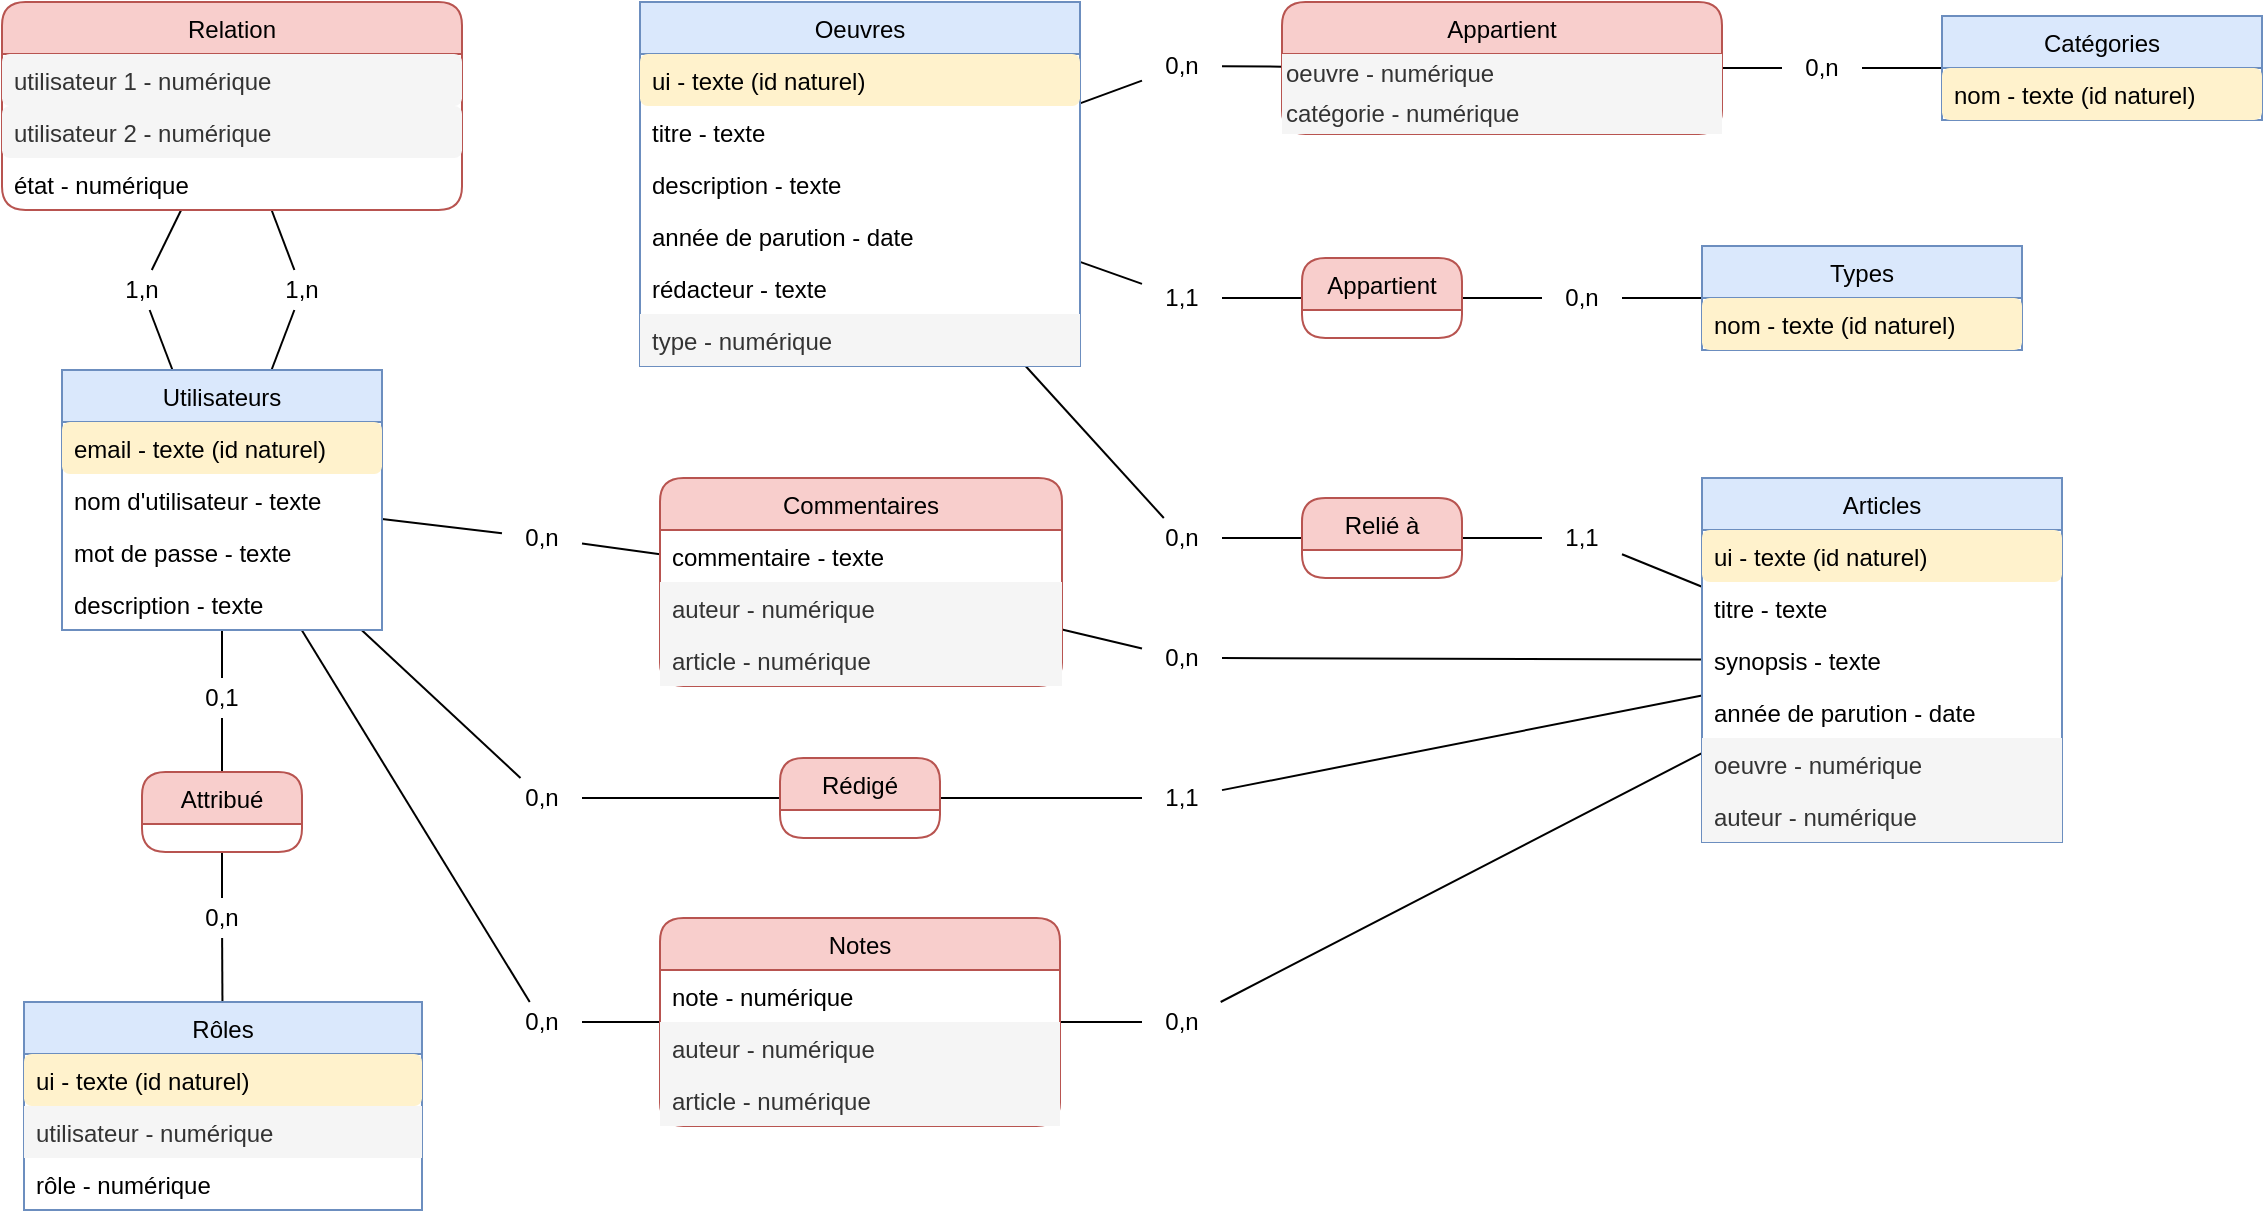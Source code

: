 <mxfile version="12.9.9" type="device"><diagram id="rgYqjdOzjrFk8tCGsVnQ" name="Page-1"><mxGraphModel dx="1278" dy="948" grid="1" gridSize="10" guides="1" tooltips="1" connect="1" arrows="1" fold="1" page="1" pageScale="1" pageWidth="1169" pageHeight="827" math="0" shadow="0"><root><mxCell id="0"/><mxCell id="1" parent="0"/><mxCell id="88NDeCI2T-r8Wqjc7Tor-28" value="" style="endArrow=none;html=1;noEdgeStyle=1;" parent="1" source="88NDeCI2T-r8Wqjc7Tor-127" target="88NDeCI2T-r8Wqjc7Tor-65" edge="1"><mxGeometry width="50" height="50" relative="1" as="geometry"><mxPoint x="620" y="425.5" as="sourcePoint"/><mxPoint x="670" y="375.5" as="targetPoint"/></mxGeometry></mxCell><mxCell id="88NDeCI2T-r8Wqjc7Tor-29" value="" style="endArrow=none;html=1;noEdgeStyle=1;" parent="1" source="88NDeCI2T-r8Wqjc7Tor-123" target="88NDeCI2T-r8Wqjc7Tor-69" edge="1"><mxGeometry width="50" height="50" relative="1" as="geometry"><mxPoint x="770" y="290.25" as="sourcePoint"/><mxPoint x="930" y="309.75" as="targetPoint"/></mxGeometry></mxCell><mxCell id="88NDeCI2T-r8Wqjc7Tor-30" value="" style="endArrow=none;html=1;noEdgeStyle=1;" parent="1" source="88NDeCI2T-r8Wqjc7Tor-117" target="88NDeCI2T-r8Wqjc7Tor-35" edge="1"><mxGeometry width="50" height="50" relative="1" as="geometry"><mxPoint x="750" y="435.25" as="sourcePoint"/><mxPoint x="840" y="660" as="targetPoint"/></mxGeometry></mxCell><mxCell id="88NDeCI2T-r8Wqjc7Tor-38" value="" style="endArrow=none;html=1;noEdgeStyle=1;" parent="1" source="88NDeCI2T-r8Wqjc7Tor-119" target="88NDeCI2T-r8Wqjc7Tor-35" edge="1"><mxGeometry width="50" height="50" relative="1" as="geometry"><mxPoint x="690" y="561.1" as="sourcePoint"/><mxPoint x="750.458" y="521.5" as="targetPoint"/></mxGeometry></mxCell><mxCell id="88NDeCI2T-r8Wqjc7Tor-41" value="" style="endArrow=none;html=1;noEdgeStyle=1;" parent="1" source="88NDeCI2T-r8Wqjc7Tor-105" target="88NDeCI2T-r8Wqjc7Tor-20" edge="1"><mxGeometry width="50" height="50" relative="1" as="geometry"><mxPoint x="550" y="674.171" as="sourcePoint"/><mxPoint x="326.78" y="489" as="targetPoint"/></mxGeometry></mxCell><mxCell id="88NDeCI2T-r8Wqjc7Tor-42" value="" style="endArrow=none;html=1;noEdgeStyle=1;" parent="1" source="88NDeCI2T-r8Wqjc7Tor-109" target="88NDeCI2T-r8Wqjc7Tor-72" edge="1"><mxGeometry width="50" height="50" relative="1" as="geometry"><mxPoint x="201.08" y="469" as="sourcePoint"/><mxPoint x="208.92" y="515.0" as="targetPoint"/></mxGeometry></mxCell><mxCell id="88NDeCI2T-r8Wqjc7Tor-59" value="" style="endArrow=none;html=1;noEdgeStyle=1;" parent="1" source="88NDeCI2T-r8Wqjc7Tor-89" target="88NDeCI2T-r8Wqjc7Tor-85" edge="1"><mxGeometry width="50" height="50" relative="1" as="geometry"><mxPoint x="270" y="369.0" as="sourcePoint"/><mxPoint x="190" y="373" as="targetPoint"/></mxGeometry></mxCell><mxCell id="88NDeCI2T-r8Wqjc7Tor-68" value="" style="endArrow=none;html=1;noEdgeStyle=1;" parent="1" source="88NDeCI2T-r8Wqjc7Tor-129" target="88NDeCI2T-r8Wqjc7Tor-65" edge="1"><mxGeometry width="50" height="50" relative="1" as="geometry"><mxPoint x="770" y="240.9" as="sourcePoint"/><mxPoint x="850" y="201.3" as="targetPoint"/></mxGeometry></mxCell><mxCell id="88NDeCI2T-r8Wqjc7Tor-71" value="" style="endArrow=none;html=1;noEdgeStyle=1;" parent="1" source="88NDeCI2T-r8Wqjc7Tor-125" target="88NDeCI2T-r8Wqjc7Tor-69" edge="1"><mxGeometry width="50" height="50" relative="1" as="geometry"><mxPoint x="770" y="280.5" as="sourcePoint"/><mxPoint x="850" y="280.5" as="targetPoint"/></mxGeometry></mxCell><mxCell id="88NDeCI2T-r8Wqjc7Tor-74" value="" style="endArrow=none;html=1;noEdgeStyle=1;" parent="1" source="88NDeCI2T-r8Wqjc7Tor-111" target="88NDeCI2T-r8Wqjc7Tor-72" edge="1"><mxGeometry width="50" height="50" relative="1" as="geometry"><mxPoint x="422.5" y="430" as="sourcePoint"/><mxPoint x="457.0" y="499.0" as="targetPoint"/></mxGeometry></mxCell><mxCell id="88NDeCI2T-r8Wqjc7Tor-80" value="" style="endArrow=none;html=1;noEdgeStyle=1;" parent="1" source="88NDeCI2T-r8Wqjc7Tor-115" target="88NDeCI2T-r8Wqjc7Tor-2" edge="1"><mxGeometry width="50" height="50" relative="1" as="geometry"><mxPoint x="550" y="684.0" as="sourcePoint"/><mxPoint x="490" y="729" as="targetPoint"/></mxGeometry></mxCell><mxCell id="88NDeCI2T-r8Wqjc7Tor-83" value="" style="endArrow=none;html=1;noEdgeStyle=1;" parent="1" source="88NDeCI2T-r8Wqjc7Tor-95" target="88NDeCI2T-r8Wqjc7Tor-13" edge="1"><mxGeometry width="50" height="50" relative="1" as="geometry"><mxPoint x="310" y="427" as="sourcePoint"/><mxPoint x="520.625" y="404" as="targetPoint"/></mxGeometry></mxCell><mxCell id="88NDeCI2T-r8Wqjc7Tor-87" value="" style="endArrow=none;html=1;noEdgeStyle=1;" parent="1" source="88NDeCI2T-r8Wqjc7Tor-91" target="88NDeCI2T-r8Wqjc7Tor-85" edge="1"><mxGeometry width="50" height="50" relative="1" as="geometry"><mxPoint x="292.123" y="430" as="sourcePoint"/><mxPoint x="243.151" y="485" as="targetPoint"/></mxGeometry></mxCell><mxCell id="88NDeCI2T-r8Wqjc7Tor-89" value="0,1" style="text;html=1;strokeColor=none;fillColor=none;align=center;verticalAlign=middle;whiteSpace=wrap;rounded=0;" parent="1" vertex="1"><mxGeometry x="720" y="780" width="40" height="20" as="geometry"/></mxCell><mxCell id="88NDeCI2T-r8Wqjc7Tor-90" value="" style="endArrow=none;html=1;noEdgeStyle=1;" parent="1" source="e8f-kxlMk1hAoLejaDmh-24" target="88NDeCI2T-r8Wqjc7Tor-89" edge="1"><mxGeometry width="50" height="50" relative="1" as="geometry"><mxPoint x="260" y="371" as="sourcePoint"/><mxPoint x="180" y="387.0" as="targetPoint"/></mxGeometry></mxCell><mxCell id="88NDeCI2T-r8Wqjc7Tor-91" value="0,n" style="text;html=1;strokeColor=none;fillColor=none;align=center;verticalAlign=middle;whiteSpace=wrap;rounded=0;" parent="1" vertex="1"><mxGeometry x="720" y="890" width="40" height="20" as="geometry"/></mxCell><mxCell id="88NDeCI2T-r8Wqjc7Tor-92" value="" style="endArrow=none;html=1;noEdgeStyle=1;" parent="1" source="88NDeCI2T-r8Wqjc7Tor-54" target="88NDeCI2T-r8Wqjc7Tor-91" edge="1"><mxGeometry width="50" height="50" relative="1" as="geometry"><mxPoint x="20" y="410.6" as="sourcePoint"/><mxPoint x="100" y="400.2" as="targetPoint"/></mxGeometry></mxCell><mxCell id="88NDeCI2T-r8Wqjc7Tor-95" value="0,n" style="text;html=1;strokeColor=none;fillColor=none;align=center;verticalAlign=middle;whiteSpace=wrap;rounded=0;" parent="1" vertex="1"><mxGeometry x="880" y="700" width="40" height="20" as="geometry"/></mxCell><mxCell id="88NDeCI2T-r8Wqjc7Tor-96" value="" style="endArrow=none;html=1;noEdgeStyle=1;" parent="1" source="e8f-kxlMk1hAoLejaDmh-24" target="88NDeCI2T-r8Wqjc7Tor-95" edge="1"><mxGeometry width="50" height="50" relative="1" as="geometry"><mxPoint x="300" y="307.0" as="sourcePoint"/><mxPoint x="220" y="259.0" as="targetPoint"/></mxGeometry></mxCell><mxCell id="88NDeCI2T-r8Wqjc7Tor-99" value="1,n" style="text;html=1;strokeColor=none;fillColor=none;align=center;verticalAlign=middle;whiteSpace=wrap;rounded=0;" parent="1" vertex="1"><mxGeometry x="760" y="576" width="40" height="20" as="geometry"/></mxCell><mxCell id="88NDeCI2T-r8Wqjc7Tor-100" value="" style="endArrow=none;html=1;noEdgeStyle=1;" parent="1" source="e8f-kxlMk1hAoLejaDmh-24" target="88NDeCI2T-r8Wqjc7Tor-99" edge="1"><mxGeometry width="50" height="50" relative="1" as="geometry"><mxPoint x="285.172" y="156" as="sourcePoint"/><mxPoint x="287.551" y="59" as="targetPoint"/><Array as="points"/></mxGeometry></mxCell><mxCell id="88NDeCI2T-r8Wqjc7Tor-101" value="" style="endArrow=none;html=1;noEdgeStyle=1;" parent="1" source="88NDeCI2T-r8Wqjc7Tor-45" target="88NDeCI2T-r8Wqjc7Tor-99" edge="1"><mxGeometry width="50" height="50" relative="1" as="geometry"><mxPoint x="295.932" y="166" as="sourcePoint"/><mxPoint x="266.78" y="123" as="targetPoint"/><Array as="points"/></mxGeometry></mxCell><mxCell id="88NDeCI2T-r8Wqjc7Tor-102" value="1,n" style="text;html=1;strokeColor=none;fillColor=none;align=center;verticalAlign=middle;whiteSpace=wrap;rounded=0;" parent="1" vertex="1"><mxGeometry x="680" y="576" width="40" height="20" as="geometry"/></mxCell><mxCell id="88NDeCI2T-r8Wqjc7Tor-103" value="" style="endArrow=none;html=1;noEdgeStyle=1;" parent="1" source="88NDeCI2T-r8Wqjc7Tor-45" target="88NDeCI2T-r8Wqjc7Tor-102" edge="1"><mxGeometry width="50" height="50" relative="1" as="geometry"><mxPoint x="296.667" y="69" as="sourcePoint"/><mxPoint x="268.333" y="103" as="targetPoint"/><Array as="points"/></mxGeometry></mxCell><mxCell id="88NDeCI2T-r8Wqjc7Tor-104" value="" style="endArrow=none;html=1;noEdgeStyle=1;" parent="1" source="e8f-kxlMk1hAoLejaDmh-24" target="88NDeCI2T-r8Wqjc7Tor-102" edge="1"><mxGeometry width="50" height="50" relative="1" as="geometry"><mxPoint x="377.526" y="69" as="sourcePoint"/><mxPoint x="402.784" y="104" as="targetPoint"/><Array as="points"/></mxGeometry></mxCell><mxCell id="88NDeCI2T-r8Wqjc7Tor-105" value="0,n" style="text;html=1;strokeColor=none;fillColor=none;align=center;verticalAlign=middle;whiteSpace=wrap;rounded=0;" parent="1" vertex="1"><mxGeometry x="880" y="942" width="40" height="20" as="geometry"/></mxCell><mxCell id="88NDeCI2T-r8Wqjc7Tor-106" value="" style="endArrow=none;html=1;noEdgeStyle=1;" parent="1" source="e8f-kxlMk1hAoLejaDmh-24" target="88NDeCI2T-r8Wqjc7Tor-105" edge="1"><mxGeometry width="50" height="50" relative="1" as="geometry"><mxPoint x="380" y="420" as="sourcePoint"/><mxPoint x="380" y="489.0" as="targetPoint"/></mxGeometry></mxCell><mxCell id="88NDeCI2T-r8Wqjc7Tor-109" value="0,n" style="text;html=1;strokeColor=none;fillColor=none;align=center;verticalAlign=middle;whiteSpace=wrap;rounded=0;" parent="1" vertex="1"><mxGeometry x="880" y="830" width="40" height="20" as="geometry"/></mxCell><mxCell id="88NDeCI2T-r8Wqjc7Tor-110" value="" style="endArrow=none;html=1;noEdgeStyle=1;" parent="1" source="e8f-kxlMk1hAoLejaDmh-24" target="88NDeCI2T-r8Wqjc7Tor-109" edge="1"><mxGeometry width="50" height="50" relative="1" as="geometry"><mxPoint x="376.562" y="420" as="sourcePoint"/><mxPoint x="851.946" y="830" as="targetPoint"/></mxGeometry></mxCell><mxCell id="88NDeCI2T-r8Wqjc7Tor-111" value="1,1" style="text;html=1;strokeColor=none;fillColor=none;align=center;verticalAlign=middle;whiteSpace=wrap;rounded=0;" parent="1" vertex="1"><mxGeometry x="1200" y="830" width="40" height="20" as="geometry"/></mxCell><mxCell id="88NDeCI2T-r8Wqjc7Tor-112" value="" style="endArrow=none;html=1;noEdgeStyle=1;" parent="1" source="88NDeCI2T-r8Wqjc7Tor-2" target="88NDeCI2T-r8Wqjc7Tor-111" edge="1"><mxGeometry width="50" height="50" relative="1" as="geometry"><mxPoint x="700" y="642.613" as="sourcePoint"/><mxPoint x="510" y="537.194" as="targetPoint"/></mxGeometry></mxCell><mxCell id="88NDeCI2T-r8Wqjc7Tor-115" value="0,n" style="text;html=1;strokeColor=none;fillColor=none;align=center;verticalAlign=middle;whiteSpace=wrap;rounded=0;" parent="1" vertex="1"><mxGeometry x="1200" y="942" width="40" height="20" as="geometry"/></mxCell><mxCell id="88NDeCI2T-r8Wqjc7Tor-116" value="" style="endArrow=none;html=1;noEdgeStyle=1;" parent="1" source="88NDeCI2T-r8Wqjc7Tor-20" target="88NDeCI2T-r8Wqjc7Tor-115" edge="1"><mxGeometry width="50" height="50" relative="1" as="geometry"><mxPoint x="560" y="668.5" as="sourcePoint"/><mxPoint x="700" y="681.8" as="targetPoint"/></mxGeometry></mxCell><mxCell id="88NDeCI2T-r8Wqjc7Tor-117" value="1,1" style="text;html=1;strokeColor=none;fillColor=none;align=center;verticalAlign=middle;whiteSpace=wrap;rounded=0;" parent="1" vertex="1"><mxGeometry x="1400" y="700" width="40" height="20" as="geometry"/></mxCell><mxCell id="88NDeCI2T-r8Wqjc7Tor-118" value="" style="endArrow=none;html=1;noEdgeStyle=1;" parent="1" source="88NDeCI2T-r8Wqjc7Tor-2" target="88NDeCI2T-r8Wqjc7Tor-117" edge="1"><mxGeometry width="50" height="50" relative="1" as="geometry"><mxPoint x="827.035" y="609" as="sourcePoint"/><mxPoint x="876.482" y="527" as="targetPoint"/></mxGeometry></mxCell><mxCell id="88NDeCI2T-r8Wqjc7Tor-119" value="0,n" style="text;html=1;strokeColor=none;fillColor=none;align=center;verticalAlign=middle;whiteSpace=wrap;rounded=0;" parent="1" vertex="1"><mxGeometry x="1200" y="700" width="40" height="20" as="geometry"/></mxCell><mxCell id="88NDeCI2T-r8Wqjc7Tor-120" value="" style="endArrow=none;html=1;noEdgeStyle=1;" parent="1" source="e8f-kxlMk1hAoLejaDmh-10" target="88NDeCI2T-r8Wqjc7Tor-119" edge="1"><mxGeometry width="50" height="50" relative="1" as="geometry"><mxPoint x="760" y="301.5" as="sourcePoint"/><mxPoint x="840" y="332.5" as="targetPoint"/></mxGeometry></mxCell><mxCell id="88NDeCI2T-r8Wqjc7Tor-123" value="1,1" style="text;html=1;strokeColor=none;fillColor=none;align=center;verticalAlign=middle;whiteSpace=wrap;rounded=0;" parent="1" vertex="1"><mxGeometry x="1200" y="580" width="40" height="20" as="geometry"/></mxCell><mxCell id="88NDeCI2T-r8Wqjc7Tor-124" value="" style="endArrow=none;html=1;noEdgeStyle=1;" parent="1" source="e8f-kxlMk1hAoLejaDmh-10" target="88NDeCI2T-r8Wqjc7Tor-123" edge="1"><mxGeometry width="50" height="50" relative="1" as="geometry"><mxPoint x="760" y="270.5" as="sourcePoint"/><mxPoint x="840" y="270.5" as="targetPoint"/></mxGeometry></mxCell><mxCell id="88NDeCI2T-r8Wqjc7Tor-125" value="0,n" style="text;html=1;strokeColor=none;fillColor=none;align=center;verticalAlign=middle;whiteSpace=wrap;rounded=0;" parent="1" vertex="1"><mxGeometry x="1400" y="580" width="40" height="20" as="geometry"/></mxCell><mxCell id="88NDeCI2T-r8Wqjc7Tor-126" value="" style="endArrow=none;html=1;noEdgeStyle=1;" parent="1" source="e8f-kxlMk1hAoLejaDmh-22" target="88NDeCI2T-r8Wqjc7Tor-125" edge="1"><mxGeometry width="50" height="50" relative="1" as="geometry"><mxPoint x="1000" y="270.5" as="sourcePoint"/><mxPoint x="920" y="270.5" as="targetPoint"/></mxGeometry></mxCell><mxCell id="88NDeCI2T-r8Wqjc7Tor-127" value="0,n" style="text;html=1;strokeColor=none;fillColor=none;align=center;verticalAlign=middle;whiteSpace=wrap;rounded=0;" parent="1" vertex="1"><mxGeometry x="1200" y="464" width="40" height="20" as="geometry"/></mxCell><mxCell id="88NDeCI2T-r8Wqjc7Tor-128" value="" style="endArrow=none;html=1;noEdgeStyle=1;" parent="1" source="e8f-kxlMk1hAoLejaDmh-10" target="88NDeCI2T-r8Wqjc7Tor-127" edge="1"><mxGeometry width="50" height="50" relative="1" as="geometry"><mxPoint x="760" y="238.9" as="sourcePoint"/><mxPoint x="840" y="207.3" as="targetPoint"/></mxGeometry></mxCell><mxCell id="88NDeCI2T-r8Wqjc7Tor-129" value="0,n" style="text;html=1;strokeColor=none;fillColor=none;align=center;verticalAlign=middle;whiteSpace=wrap;rounded=0;" parent="1" vertex="1"><mxGeometry x="1520" y="465" width="40" height="20" as="geometry"/></mxCell><mxCell id="88NDeCI2T-r8Wqjc7Tor-130" value="" style="endArrow=none;html=1;noEdgeStyle=1;" parent="1" source="e8f-kxlMk1hAoLejaDmh-18" target="88NDeCI2T-r8Wqjc7Tor-129" edge="1"><mxGeometry width="50" height="50" relative="1" as="geometry"><mxPoint x="1120" y="191.5" as="sourcePoint"/><mxPoint x="1040" y="191.5" as="targetPoint"/></mxGeometry></mxCell><mxCell id="Q_w0hmcS8CFqG2pp0xsS-3" value="" style="endArrow=none;html=1;noEdgeStyle=1;" parent="1" source="Q_w0hmcS8CFqG2pp0xsS-2" target="88NDeCI2T-r8Wqjc7Tor-13" edge="1"><mxGeometry width="50" height="50" relative="1" as="geometry"><mxPoint x="530" y="440" as="sourcePoint"/><mxPoint x="580" y="390" as="targetPoint"/></mxGeometry></mxCell><mxCell id="Q_w0hmcS8CFqG2pp0xsS-2" value="0,n" style="text;html=1;strokeColor=none;fillColor=none;align=center;verticalAlign=middle;whiteSpace=wrap;rounded=0;" parent="1" vertex="1"><mxGeometry x="1200" y="760" width="40" height="20" as="geometry"/></mxCell><mxCell id="Q_w0hmcS8CFqG2pp0xsS-4" value="" style="endArrow=none;html=1;noEdgeStyle=1;" parent="1" source="88NDeCI2T-r8Wqjc7Tor-2" target="Q_w0hmcS8CFqG2pp0xsS-2" edge="1"><mxGeometry width="50" height="50" relative="1" as="geometry"><mxPoint x="765.584" y="560" as="sourcePoint"/><mxPoint x="707.523" y="489" as="targetPoint"/></mxGeometry></mxCell><mxCell id="88NDeCI2T-r8Wqjc7Tor-69" value="Appartient" style="swimlane;fontStyle=0;childLayout=stackLayout;horizontal=1;startSize=26;fillColor=#f8cecc;horizontalStack=0;resizeParent=1;resizeParentMax=0;resizeLast=0;collapsible=1;marginBottom=0;strokeColor=#b85450;rounded=1;" parent="1" vertex="1"><mxGeometry x="1280" y="570" width="80" height="40" as="geometry"><mxRectangle x="740" y="70" width="90" height="26" as="alternateBounds"/></mxGeometry></mxCell><mxCell id="e8f-kxlMk1hAoLejaDmh-22" value="Types" style="swimlane;fontStyle=0;childLayout=stackLayout;horizontal=1;startSize=26;fillColor=#dae8fc;horizontalStack=0;resizeParent=1;resizeParentMax=0;resizeLast=0;collapsible=1;marginBottom=0;strokeColor=#6c8ebf;rounded=0;" parent="1" vertex="1"><mxGeometry x="1480" y="564" width="160" height="52" as="geometry"/></mxCell><mxCell id="e8f-kxlMk1hAoLejaDmh-23" value="nom - texte (id naturel)" style="text;strokeColor=none;fillColor=#fff2cc;align=left;verticalAlign=top;spacingLeft=4;spacingRight=4;overflow=hidden;rotatable=0;points=[[0,0.5],[1,0.5]];portConstraint=eastwest;rounded=1;" parent="e8f-kxlMk1hAoLejaDmh-22" vertex="1"><mxGeometry y="26" width="160" height="26" as="geometry"/></mxCell><mxCell id="88NDeCI2T-r8Wqjc7Tor-2" value="Articles" style="swimlane;fontStyle=0;childLayout=stackLayout;horizontal=1;startSize=26;fillColor=#dae8fc;horizontalStack=0;resizeParent=1;resizeParentMax=0;resizeLast=0;collapsible=1;marginBottom=0;strokeColor=#6c8ebf;rounded=0;" parent="1" vertex="1"><mxGeometry x="1480" y="680" width="180" height="182" as="geometry"/></mxCell><mxCell id="88NDeCI2T-r8Wqjc7Tor-18" value="ui - texte (id naturel)" style="text;strokeColor=none;fillColor=#fff2cc;align=left;verticalAlign=top;spacingLeft=4;spacingRight=4;overflow=hidden;rotatable=0;points=[[0,0.5],[1,0.5]];portConstraint=eastwest;rounded=1;" parent="88NDeCI2T-r8Wqjc7Tor-2" vertex="1"><mxGeometry y="26" width="180" height="26" as="geometry"/></mxCell><mxCell id="88NDeCI2T-r8Wqjc7Tor-3" value="titre - texte" style="text;strokeColor=none;fillColor=none;align=left;verticalAlign=top;spacingLeft=4;spacingRight=4;overflow=hidden;rotatable=0;points=[[0,0.5],[1,0.5]];portConstraint=eastwest;" parent="88NDeCI2T-r8Wqjc7Tor-2" vertex="1"><mxGeometry y="52" width="180" height="26" as="geometry"/></mxCell><mxCell id="88NDeCI2T-r8Wqjc7Tor-4" value="synopsis - texte" style="text;strokeColor=none;fillColor=none;align=left;verticalAlign=top;spacingLeft=4;spacingRight=4;overflow=hidden;rotatable=0;points=[[0,0.5],[1,0.5]];portConstraint=eastwest;" parent="88NDeCI2T-r8Wqjc7Tor-2" vertex="1"><mxGeometry y="78" width="180" height="26" as="geometry"/></mxCell><mxCell id="88NDeCI2T-r8Wqjc7Tor-12" value="année de parution - date" style="text;strokeColor=none;fillColor=none;align=left;verticalAlign=top;spacingLeft=4;spacingRight=4;overflow=hidden;rotatable=0;points=[[0,0.5],[1,0.5]];portConstraint=eastwest;" parent="88NDeCI2T-r8Wqjc7Tor-2" vertex="1"><mxGeometry y="104" width="180" height="26" as="geometry"/></mxCell><mxCell id="88NDeCI2T-r8Wqjc7Tor-8" value="oeuvre - numérique" style="text;strokeColor=none;fillColor=#f5f5f5;align=left;verticalAlign=top;spacingLeft=4;spacingRight=4;overflow=hidden;rotatable=0;points=[[0,0.5],[1,0.5]];portConstraint=eastwest;fontColor=#333333;" parent="88NDeCI2T-r8Wqjc7Tor-2" vertex="1"><mxGeometry y="130" width="180" height="26" as="geometry"/></mxCell><mxCell id="88NDeCI2T-r8Wqjc7Tor-122" value="auteur - numérique" style="text;strokeColor=none;fillColor=#f5f5f5;align=left;verticalAlign=top;spacingLeft=4;spacingRight=4;overflow=hidden;rotatable=0;points=[[0,0.5],[1,0.5]];portConstraint=eastwest;fontColor=#333333;" parent="88NDeCI2T-r8Wqjc7Tor-2" vertex="1"><mxGeometry y="156" width="180" height="26" as="geometry"/></mxCell><mxCell id="88NDeCI2T-r8Wqjc7Tor-35" value="Relié à" style="swimlane;fontStyle=0;childLayout=stackLayout;horizontal=1;startSize=26;fillColor=#f8cecc;horizontalStack=0;resizeParent=1;resizeParentMax=0;resizeLast=0;collapsible=1;marginBottom=0;strokeColor=#b85450;rounded=1;" parent="1" vertex="1"><mxGeometry x="1280" y="690" width="80" height="40" as="geometry"/></mxCell><mxCell id="e8f-kxlMk1hAoLejaDmh-10" value="Oeuvres" style="swimlane;fontStyle=0;childLayout=stackLayout;horizontal=1;startSize=26;fillColor=#dae8fc;horizontalStack=0;resizeParent=1;resizeParentMax=0;resizeLast=0;collapsible=1;marginBottom=0;strokeColor=#6c8ebf;rounded=0;" parent="1" vertex="1"><mxGeometry x="949" y="442" width="220" height="182" as="geometry"/></mxCell><mxCell id="88NDeCI2T-r8Wqjc7Tor-19" value="ui - texte (id naturel)" style="text;strokeColor=none;fillColor=#fff2cc;align=left;verticalAlign=top;spacingLeft=4;spacingRight=4;overflow=hidden;rotatable=0;points=[[0,0.5],[1,0.5]];portConstraint=eastwest;rounded=1;" parent="e8f-kxlMk1hAoLejaDmh-10" vertex="1"><mxGeometry y="26" width="220" height="26" as="geometry"/></mxCell><mxCell id="e8f-kxlMk1hAoLejaDmh-11" value="titre - texte" style="text;strokeColor=none;fillColor=none;align=left;verticalAlign=top;spacingLeft=4;spacingRight=4;overflow=hidden;rotatable=0;points=[[0,0.5],[1,0.5]];portConstraint=eastwest;" parent="e8f-kxlMk1hAoLejaDmh-10" vertex="1"><mxGeometry y="52" width="220" height="26" as="geometry"/></mxCell><mxCell id="e8f-kxlMk1hAoLejaDmh-12" value="description - texte" style="text;strokeColor=none;fillColor=none;align=left;verticalAlign=top;spacingLeft=4;spacingRight=4;overflow=hidden;rotatable=0;points=[[0,0.5],[1,0.5]];portConstraint=eastwest;" parent="e8f-kxlMk1hAoLejaDmh-10" vertex="1"><mxGeometry y="78" width="220" height="26" as="geometry"/></mxCell><mxCell id="88NDeCI2T-r8Wqjc7Tor-10" value="année de parution - date" style="text;strokeColor=none;fillColor=none;align=left;verticalAlign=top;spacingLeft=4;spacingRight=4;overflow=hidden;rotatable=0;points=[[0,0.5],[1,0.5]];portConstraint=eastwest;" parent="e8f-kxlMk1hAoLejaDmh-10" vertex="1"><mxGeometry y="104" width="220" height="26" as="geometry"/></mxCell><mxCell id="e8f-kxlMk1hAoLejaDmh-16" value="rédacteur - texte" style="text;strokeColor=none;fillColor=none;align=left;verticalAlign=top;spacingLeft=4;spacingRight=4;overflow=hidden;rotatable=0;points=[[0,0.5],[1,0.5]];portConstraint=eastwest;" parent="e8f-kxlMk1hAoLejaDmh-10" vertex="1"><mxGeometry y="130" width="220" height="26" as="geometry"/></mxCell><mxCell id="88NDeCI2T-r8Wqjc7Tor-27" value="type - numérique" style="text;strokeColor=none;fillColor=#f5f5f5;align=left;verticalAlign=top;spacingLeft=4;spacingRight=4;overflow=hidden;rotatable=0;points=[[0,0.5],[1,0.5]];portConstraint=eastwest;fontColor=#333333;" parent="e8f-kxlMk1hAoLejaDmh-10" vertex="1"><mxGeometry y="156" width="220" height="26" as="geometry"/></mxCell><mxCell id="88NDeCI2T-r8Wqjc7Tor-72" value="Rédigé" style="swimlane;fontStyle=0;childLayout=stackLayout;horizontal=1;startSize=26;fillColor=#f8cecc;horizontalStack=0;resizeParent=1;resizeParentMax=0;resizeLast=0;collapsible=1;marginBottom=0;strokeColor=#b85450;rounded=1;" parent="1" vertex="1"><mxGeometry x="1019" y="820" width="80" height="40" as="geometry"><mxRectangle x="740" y="70" width="90" height="26" as="alternateBounds"/></mxGeometry></mxCell><mxCell id="88NDeCI2T-r8Wqjc7Tor-20" value="Notes" style="swimlane;fontStyle=0;childLayout=stackLayout;horizontal=1;startSize=26;fillColor=#f8cecc;horizontalStack=0;resizeParent=1;resizeParentMax=0;resizeLast=0;collapsible=1;marginBottom=0;strokeColor=#b85450;rounded=1;" parent="1" vertex="1"><mxGeometry x="959" y="900" width="200" height="104" as="geometry"/></mxCell><mxCell id="88NDeCI2T-r8Wqjc7Tor-21" value="note - numérique" style="text;strokeColor=none;fillColor=none;align=left;verticalAlign=top;spacingLeft=4;spacingRight=4;overflow=hidden;rotatable=0;points=[[0,0.5],[1,0.5]];portConstraint=eastwest;" parent="88NDeCI2T-r8Wqjc7Tor-20" vertex="1"><mxGeometry y="26" width="200" height="26" as="geometry"/></mxCell><mxCell id="88NDeCI2T-r8Wqjc7Tor-22" value="auteur - numérique" style="text;strokeColor=none;fillColor=#f5f5f5;align=left;verticalAlign=top;spacingLeft=4;spacingRight=4;overflow=hidden;rotatable=0;points=[[0,0.5],[1,0.5]];portConstraint=eastwest;fontColor=#333333;" parent="88NDeCI2T-r8Wqjc7Tor-20" vertex="1"><mxGeometry y="52" width="200" height="26" as="geometry"/></mxCell><mxCell id="88NDeCI2T-r8Wqjc7Tor-24" value="article - numérique" style="text;strokeColor=none;fillColor=#f5f5f5;align=left;verticalAlign=top;spacingLeft=4;spacingRight=4;overflow=hidden;rotatable=0;points=[[0,0.5],[1,0.5]];portConstraint=eastwest;fontColor=#333333;" parent="88NDeCI2T-r8Wqjc7Tor-20" vertex="1"><mxGeometry y="78" width="200" height="26" as="geometry"/></mxCell><mxCell id="e8f-kxlMk1hAoLejaDmh-24" value="Utilisateurs" style="swimlane;fontStyle=0;childLayout=stackLayout;horizontal=1;startSize=26;fillColor=#dae8fc;horizontalStack=0;resizeParent=1;resizeParentMax=0;resizeLast=0;collapsible=1;marginBottom=0;strokeColor=#6c8ebf;rounded=0;" parent="1" vertex="1"><mxGeometry x="660" y="626" width="160" height="130" as="geometry"/></mxCell><mxCell id="88NDeCI2T-r8Wqjc7Tor-1" value="email - texte (id naturel)" style="text;strokeColor=none;fillColor=#fff2cc;align=left;verticalAlign=top;spacingLeft=4;spacingRight=4;overflow=hidden;rotatable=0;points=[[0,0.5],[1,0.5]];portConstraint=eastwest;rounded=1;" parent="e8f-kxlMk1hAoLejaDmh-24" vertex="1"><mxGeometry y="26" width="160" height="26" as="geometry"/></mxCell><mxCell id="e8f-kxlMk1hAoLejaDmh-25" value="nom d'utilisateur - texte" style="text;strokeColor=none;fillColor=none;align=left;verticalAlign=top;spacingLeft=4;spacingRight=4;overflow=hidden;rotatable=0;points=[[0,0.5],[1,0.5]];portConstraint=eastwest;" parent="e8f-kxlMk1hAoLejaDmh-24" vertex="1"><mxGeometry y="52" width="160" height="26" as="geometry"/></mxCell><mxCell id="e8f-kxlMk1hAoLejaDmh-26" value="mot de passe - texte" style="text;strokeColor=none;fillColor=none;align=left;verticalAlign=top;spacingLeft=4;spacingRight=4;overflow=hidden;rotatable=0;points=[[0,0.5],[1,0.5]];portConstraint=eastwest;" parent="e8f-kxlMk1hAoLejaDmh-24" vertex="1"><mxGeometry y="78" width="160" height="26" as="geometry"/></mxCell><mxCell id="e8f-kxlMk1hAoLejaDmh-27" value="description - texte" style="text;strokeColor=none;fillColor=none;align=left;verticalAlign=top;spacingLeft=4;spacingRight=4;overflow=hidden;rotatable=0;points=[[0,0.5],[1,0.5]];portConstraint=eastwest;" parent="e8f-kxlMk1hAoLejaDmh-24" vertex="1"><mxGeometry y="104" width="160" height="26" as="geometry"/></mxCell><mxCell id="88NDeCI2T-r8Wqjc7Tor-85" value="Attribué" style="swimlane;fontStyle=0;childLayout=stackLayout;horizontal=1;startSize=26;fillColor=#f8cecc;horizontalStack=0;resizeParent=1;resizeParentMax=0;resizeLast=0;collapsible=1;marginBottom=0;strokeColor=#b85450;rounded=1;" parent="1" vertex="1"><mxGeometry x="700" y="827" width="80" height="40" as="geometry"><mxRectangle x="740" y="70" width="90" height="26" as="alternateBounds"/></mxGeometry></mxCell><mxCell id="88NDeCI2T-r8Wqjc7Tor-54" value="Rôles" style="swimlane;fontStyle=0;childLayout=stackLayout;horizontal=1;startSize=26;fillColor=#dae8fc;horizontalStack=0;resizeParent=1;resizeParentMax=0;resizeLast=0;collapsible=1;marginBottom=0;strokeColor=#6c8ebf;rounded=0;" parent="1" vertex="1"><mxGeometry x="641" y="942" width="199" height="104" as="geometry"/></mxCell><mxCell id="88NDeCI2T-r8Wqjc7Tor-60" value="ui - texte (id naturel)" style="text;strokeColor=none;fillColor=#fff2cc;align=left;verticalAlign=top;spacingLeft=4;spacingRight=4;overflow=hidden;rotatable=0;points=[[0,0.5],[1,0.5]];portConstraint=eastwest;rounded=1;" parent="88NDeCI2T-r8Wqjc7Tor-54" vertex="1"><mxGeometry y="26" width="199" height="26" as="geometry"/></mxCell><mxCell id="88NDeCI2T-r8Wqjc7Tor-55" value="utilisateur - numérique" style="text;strokeColor=none;fillColor=#f5f5f5;align=left;verticalAlign=top;spacingLeft=4;spacingRight=4;overflow=hidden;rotatable=0;points=[[0,0.5],[1,0.5]];portConstraint=eastwest;fontColor=#333333;" parent="88NDeCI2T-r8Wqjc7Tor-54" vertex="1"><mxGeometry y="52" width="199" height="26" as="geometry"/></mxCell><mxCell id="88NDeCI2T-r8Wqjc7Tor-57" value="rôle - numérique" style="text;strokeColor=none;fillColor=none;align=left;verticalAlign=top;spacingLeft=4;spacingRight=4;overflow=hidden;rotatable=0;points=[[0,0.5],[1,0.5]];portConstraint=eastwest;" parent="88NDeCI2T-r8Wqjc7Tor-54" vertex="1"><mxGeometry y="78" width="199" height="26" as="geometry"/></mxCell><mxCell id="88NDeCI2T-r8Wqjc7Tor-13" value="Commentaires" style="swimlane;fontStyle=0;childLayout=stackLayout;horizontal=1;startSize=26;fillColor=#f8cecc;horizontalStack=0;resizeParent=1;resizeParentMax=0;resizeLast=0;collapsible=1;marginBottom=0;strokeColor=#b85450;rounded=1;" parent="1" vertex="1"><mxGeometry x="959" y="680" width="201" height="104" as="geometry"/></mxCell><mxCell id="88NDeCI2T-r8Wqjc7Tor-14" value="commentaire - texte" style="text;strokeColor=none;fillColor=none;align=left;verticalAlign=top;spacingLeft=4;spacingRight=4;overflow=hidden;rotatable=0;points=[[0,0.5],[1,0.5]];portConstraint=eastwest;" parent="88NDeCI2T-r8Wqjc7Tor-13" vertex="1"><mxGeometry y="26" width="201" height="26" as="geometry"/></mxCell><mxCell id="88NDeCI2T-r8Wqjc7Tor-15" value="auteur - numérique" style="text;align=left;verticalAlign=top;spacingLeft=4;spacingRight=4;overflow=hidden;rotatable=0;points=[[0,0.5],[1,0.5]];portConstraint=eastwest;fillColor=#f5f5f5;strokeColor=none;fontColor=#333333;" parent="88NDeCI2T-r8Wqjc7Tor-13" vertex="1"><mxGeometry y="52" width="201" height="26" as="geometry"/></mxCell><mxCell id="88NDeCI2T-r8Wqjc7Tor-17" value="article - numérique" style="text;strokeColor=none;fillColor=#f5f5f5;align=left;verticalAlign=top;spacingLeft=4;spacingRight=4;overflow=hidden;rotatable=0;points=[[0,0.5],[1,0.5]];portConstraint=eastwest;fontColor=#333333;" parent="88NDeCI2T-r8Wqjc7Tor-13" vertex="1"><mxGeometry y="78" width="201" height="26" as="geometry"/></mxCell><mxCell id="88NDeCI2T-r8Wqjc7Tor-45" value="Relation" style="swimlane;fontStyle=0;childLayout=stackLayout;horizontal=1;startSize=26;fillColor=#f8cecc;horizontalStack=0;resizeParent=1;resizeParentMax=0;resizeLast=0;collapsible=1;marginBottom=0;strokeColor=#b85450;rounded=1;" parent="1" vertex="1"><mxGeometry x="630" y="442" width="230" height="104" as="geometry"/></mxCell><mxCell id="88NDeCI2T-r8Wqjc7Tor-46" value="utilisateur 1 - numérique" style="text;strokeColor=none;fillColor=#f5f5f5;align=left;verticalAlign=top;spacingLeft=4;spacingRight=4;overflow=hidden;rotatable=0;points=[[0,0.5],[1,0.5]];portConstraint=eastwest;rounded=1;fontColor=#333333;" parent="88NDeCI2T-r8Wqjc7Tor-45" vertex="1"><mxGeometry y="26" width="230" height="26" as="geometry"/></mxCell><mxCell id="88NDeCI2T-r8Wqjc7Tor-47" value="utilisateur 2 - numérique" style="text;strokeColor=none;fillColor=#f5f5f5;align=left;verticalAlign=top;spacingLeft=4;spacingRight=4;overflow=hidden;rotatable=0;points=[[0,0.5],[1,0.5]];portConstraint=eastwest;rounded=1;fontColor=#333333;" parent="88NDeCI2T-r8Wqjc7Tor-45" vertex="1"><mxGeometry y="52" width="230" height="26" as="geometry"/></mxCell><mxCell id="88NDeCI2T-r8Wqjc7Tor-48" value="état - numérique" style="text;align=left;verticalAlign=top;spacingLeft=4;spacingRight=4;overflow=hidden;rotatable=0;points=[[0,0.5],[1,0.5]];portConstraint=eastwest;rounded=1;" parent="88NDeCI2T-r8Wqjc7Tor-45" vertex="1"><mxGeometry y="78" width="230" height="26" as="geometry"/></mxCell><mxCell id="88NDeCI2T-r8Wqjc7Tor-65" value="Appartient" style="swimlane;fontStyle=0;childLayout=stackLayout;horizontal=1;startSize=26;fillColor=#f8cecc;horizontalStack=0;resizeParent=1;resizeParentMax=0;resizeLast=0;collapsible=1;marginBottom=0;strokeColor=#b85450;rounded=1;" parent="1" vertex="1"><mxGeometry x="1270" y="442" width="220" height="66" as="geometry"><mxRectangle x="740" y="70" width="90" height="26" as="alternateBounds"/></mxGeometry></mxCell><mxCell id="Q_w0hmcS8CFqG2pp0xsS-12" value="oeuvre - numérique" style="text;html=1;align=left;verticalAlign=middle;resizable=0;points=[];autosize=1;fillColor=#f5f5f5;strokeColor=none;fontColor=#333333;" parent="88NDeCI2T-r8Wqjc7Tor-65" vertex="1"><mxGeometry y="26" width="220" height="20" as="geometry"/></mxCell><mxCell id="Q_w0hmcS8CFqG2pp0xsS-13" value="catégorie - numérique" style="text;html=1;align=left;verticalAlign=middle;resizable=0;points=[];autosize=1;fillColor=#f5f5f5;strokeColor=none;fontColor=#333333;" parent="88NDeCI2T-r8Wqjc7Tor-65" vertex="1"><mxGeometry y="46" width="220" height="20" as="geometry"/></mxCell><mxCell id="e8f-kxlMk1hAoLejaDmh-18" value="Catégories" style="swimlane;fontStyle=0;childLayout=stackLayout;horizontal=1;startSize=26;fillColor=#dae8fc;horizontalStack=0;resizeParent=1;resizeParentMax=0;resizeLast=0;collapsible=1;marginBottom=0;strokeColor=#6c8ebf;rounded=0;" parent="1" vertex="1"><mxGeometry x="1600" y="449" width="160" height="52" as="geometry"/></mxCell><mxCell id="e8f-kxlMk1hAoLejaDmh-19" value="nom - texte (id naturel)" style="text;strokeColor=none;fillColor=#fff2cc;align=left;verticalAlign=top;spacingLeft=4;spacingRight=4;overflow=hidden;rotatable=0;points=[[0,0.5],[1,0.5]];portConstraint=eastwest;rounded=1;" parent="e8f-kxlMk1hAoLejaDmh-18" vertex="1"><mxGeometry y="26" width="160" height="26" as="geometry"/></mxCell></root></mxGraphModel></diagram></mxfile>